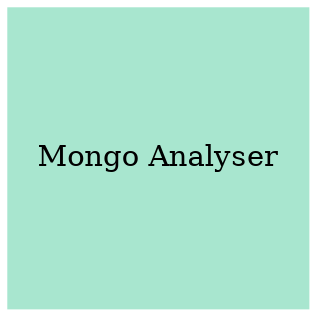digraph G {
    // Set the overall style and size of the logo
    graph [size = "4,4", ratio = 1, bgcolor = "white"];

// Define the node style for the shapes in the logo
    node [style = filled, fontcolor = black, shape = box];

// Logo element as a square box with a nicer color
    logo_title [label = "Mongo Analyser" shape = box fontcolor = black style = filled color = "#a8e6cf" width = 2.0 height = 2.0 fixedsize = true];
}
